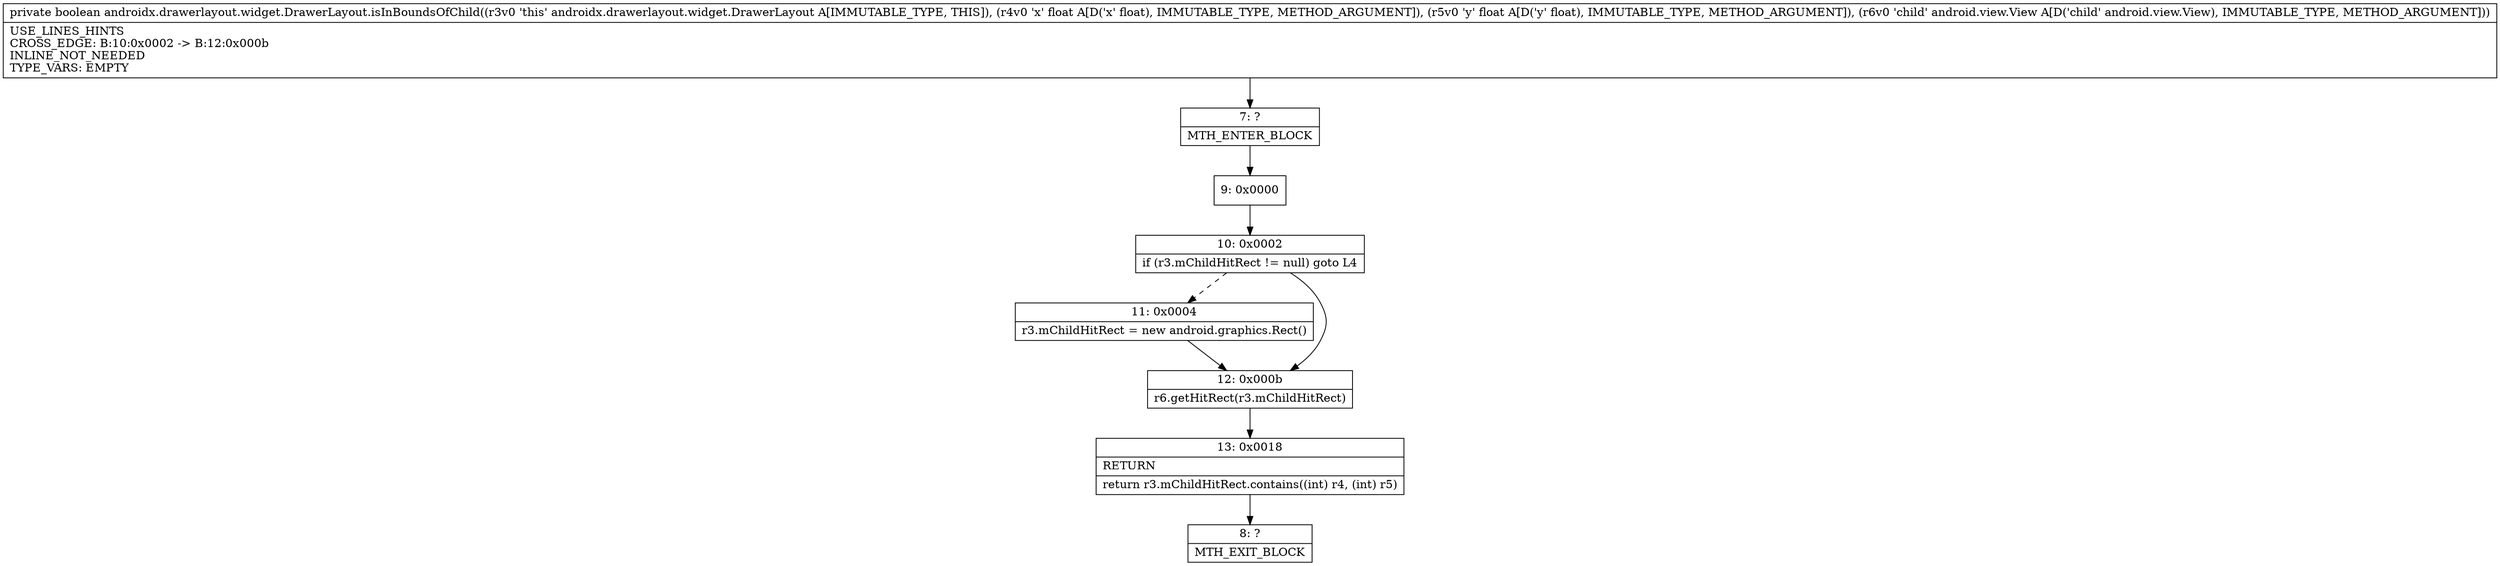 digraph "CFG forandroidx.drawerlayout.widget.DrawerLayout.isInBoundsOfChild(FFLandroid\/view\/View;)Z" {
Node_7 [shape=record,label="{7\:\ ?|MTH_ENTER_BLOCK\l}"];
Node_9 [shape=record,label="{9\:\ 0x0000}"];
Node_10 [shape=record,label="{10\:\ 0x0002|if (r3.mChildHitRect != null) goto L4\l}"];
Node_11 [shape=record,label="{11\:\ 0x0004|r3.mChildHitRect = new android.graphics.Rect()\l}"];
Node_12 [shape=record,label="{12\:\ 0x000b|r6.getHitRect(r3.mChildHitRect)\l}"];
Node_13 [shape=record,label="{13\:\ 0x0018|RETURN\l|return r3.mChildHitRect.contains((int) r4, (int) r5)\l}"];
Node_8 [shape=record,label="{8\:\ ?|MTH_EXIT_BLOCK\l}"];
MethodNode[shape=record,label="{private boolean androidx.drawerlayout.widget.DrawerLayout.isInBoundsOfChild((r3v0 'this' androidx.drawerlayout.widget.DrawerLayout A[IMMUTABLE_TYPE, THIS]), (r4v0 'x' float A[D('x' float), IMMUTABLE_TYPE, METHOD_ARGUMENT]), (r5v0 'y' float A[D('y' float), IMMUTABLE_TYPE, METHOD_ARGUMENT]), (r6v0 'child' android.view.View A[D('child' android.view.View), IMMUTABLE_TYPE, METHOD_ARGUMENT]))  | USE_LINES_HINTS\lCROSS_EDGE: B:10:0x0002 \-\> B:12:0x000b\lINLINE_NOT_NEEDED\lTYPE_VARS: EMPTY\l}"];
MethodNode -> Node_7;Node_7 -> Node_9;
Node_9 -> Node_10;
Node_10 -> Node_11[style=dashed];
Node_10 -> Node_12;
Node_11 -> Node_12;
Node_12 -> Node_13;
Node_13 -> Node_8;
}

